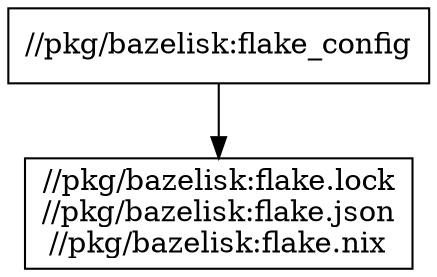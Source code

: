 digraph mygraph {
  node [shape=box];
  "//pkg/bazelisk:flake_config"
  "//pkg/bazelisk:flake_config" -> "//pkg/bazelisk:flake.lock\n//pkg/bazelisk:flake.json\n//pkg/bazelisk:flake.nix"
  "//pkg/bazelisk:flake.lock\n//pkg/bazelisk:flake.json\n//pkg/bazelisk:flake.nix"
}
